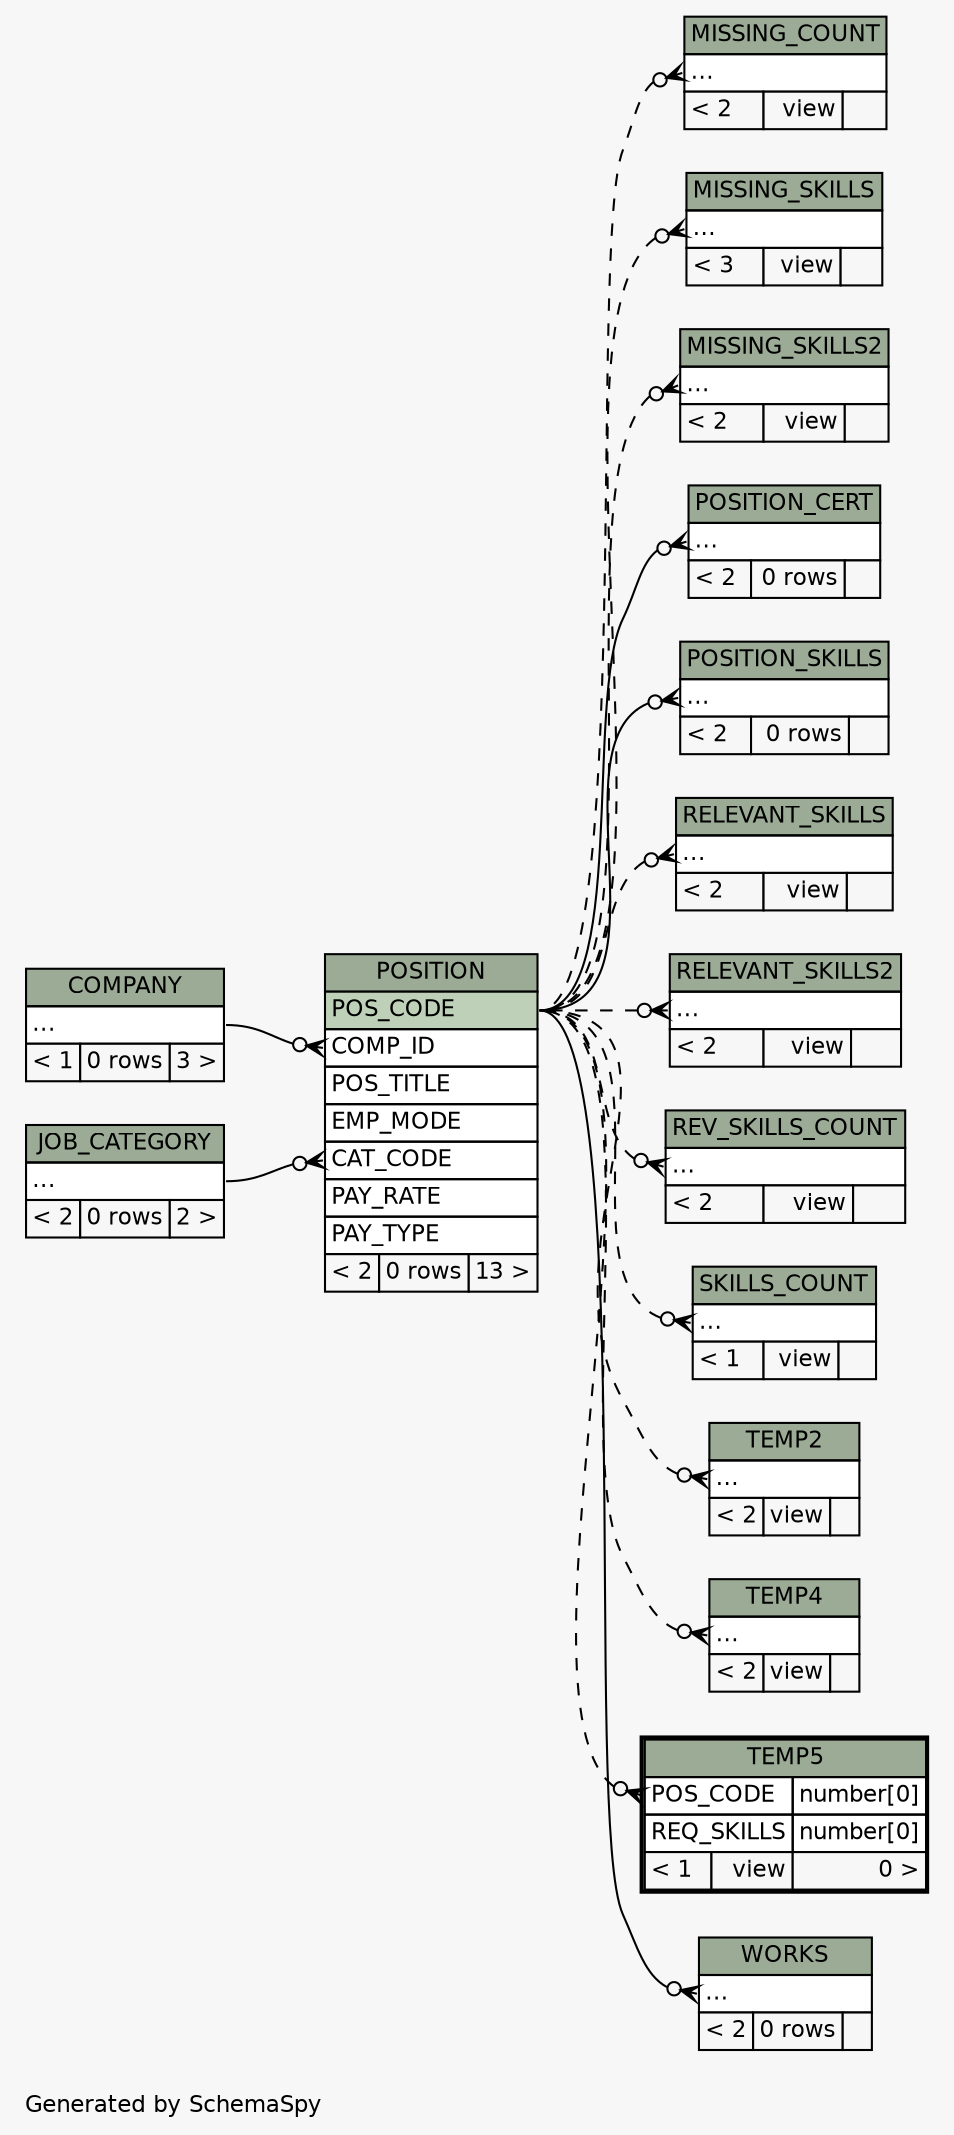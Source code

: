 // dot 2.38.0 on Linux 4.10.0-38-generic
// SchemaSpy rev 590
digraph "impliedTwoDegreesRelationshipsDiagram" {
  graph [
    rankdir="RL"
    bgcolor="#f7f7f7"
    label="\nGenerated by SchemaSpy"
    labeljust="l"
    nodesep="0.18"
    ranksep="0.46"
    fontname="Helvetica"
    fontsize="11"
  ];
  node [
    fontname="Helvetica"
    fontsize="11"
    shape="plaintext"
  ];
  edge [
    arrowsize="0.8"
  ];
  "MISSING_COUNT":"elipses":w -> "POSITION":"POS_CODE":e [arrowhead=none dir=back arrowtail=crowodot style=dashed];
  "MISSING_SKILLS":"elipses":w -> "POSITION":"POS_CODE":e [arrowhead=none dir=back arrowtail=crowodot style=dashed];
  "MISSING_SKILLS2":"elipses":w -> "POSITION":"POS_CODE":e [arrowhead=none dir=back arrowtail=crowodot style=dashed];
  "POSITION":"CAT_CODE":w -> "JOB_CATEGORY":"elipses":e [arrowhead=none dir=back arrowtail=crowodot];
  "POSITION":"COMP_ID":w -> "COMPANY":"elipses":e [arrowhead=none dir=back arrowtail=crowodot];
  "POSITION_CERT":"elipses":w -> "POSITION":"POS_CODE":e [arrowhead=none dir=back arrowtail=crowodot];
  "POSITION_SKILLS":"elipses":w -> "POSITION":"POS_CODE":e [arrowhead=none dir=back arrowtail=crowodot];
  "RELEVANT_SKILLS":"elipses":w -> "POSITION":"POS_CODE":e [arrowhead=none dir=back arrowtail=crowodot style=dashed];
  "RELEVANT_SKILLS2":"elipses":w -> "POSITION":"POS_CODE":e [arrowhead=none dir=back arrowtail=crowodot style=dashed];
  "REV_SKILLS_COUNT":"elipses":w -> "POSITION":"POS_CODE":e [arrowhead=none dir=back arrowtail=crowodot style=dashed];
  "SKILLS_COUNT":"elipses":w -> "POSITION":"POS_CODE":e [arrowhead=none dir=back arrowtail=crowodot style=dashed];
  "TEMP2":"elipses":w -> "POSITION":"POS_CODE":e [arrowhead=none dir=back arrowtail=crowodot style=dashed];
  "TEMP4":"elipses":w -> "POSITION":"POS_CODE":e [arrowhead=none dir=back arrowtail=crowodot style=dashed];
  "TEMP5":"POS_CODE":w -> "POSITION":"POS_CODE":e [arrowhead=none dir=back arrowtail=crowodot style=dashed];
  "WORKS":"elipses":w -> "POSITION":"POS_CODE":e [arrowhead=none dir=back arrowtail=crowodot];
  "COMPANY" [
    label=<
    <TABLE BORDER="0" CELLBORDER="1" CELLSPACING="0" BGCOLOR="#ffffff">
      <TR><TD COLSPAN="3" BGCOLOR="#9bab96" ALIGN="CENTER">COMPANY</TD></TR>
      <TR><TD PORT="elipses" COLSPAN="3" ALIGN="LEFT">...</TD></TR>
      <TR><TD ALIGN="LEFT" BGCOLOR="#f7f7f7">&lt; 1</TD><TD ALIGN="RIGHT" BGCOLOR="#f7f7f7">0 rows</TD><TD ALIGN="RIGHT" BGCOLOR="#f7f7f7">3 &gt;</TD></TR>
    </TABLE>>
    URL="COMPANY.html"
    tooltip="COMPANY"
  ];
  "JOB_CATEGORY" [
    label=<
    <TABLE BORDER="0" CELLBORDER="1" CELLSPACING="0" BGCOLOR="#ffffff">
      <TR><TD COLSPAN="3" BGCOLOR="#9bab96" ALIGN="CENTER">JOB_CATEGORY</TD></TR>
      <TR><TD PORT="elipses" COLSPAN="3" ALIGN="LEFT">...</TD></TR>
      <TR><TD ALIGN="LEFT" BGCOLOR="#f7f7f7">&lt; 2</TD><TD ALIGN="RIGHT" BGCOLOR="#f7f7f7">0 rows</TD><TD ALIGN="RIGHT" BGCOLOR="#f7f7f7">2 &gt;</TD></TR>
    </TABLE>>
    URL="JOB_CATEGORY.html"
    tooltip="JOB_CATEGORY"
  ];
  "MISSING_COUNT" [
    label=<
    <TABLE BORDER="0" CELLBORDER="1" CELLSPACING="0" BGCOLOR="#ffffff">
      <TR><TD COLSPAN="3" BGCOLOR="#9bab96" ALIGN="CENTER">MISSING_COUNT</TD></TR>
      <TR><TD PORT="elipses" COLSPAN="3" ALIGN="LEFT">...</TD></TR>
      <TR><TD ALIGN="LEFT" BGCOLOR="#f7f7f7">&lt; 2</TD><TD ALIGN="RIGHT" BGCOLOR="#f7f7f7">view</TD><TD ALIGN="RIGHT" BGCOLOR="#f7f7f7">  </TD></TR>
    </TABLE>>
    URL="MISSING_COUNT.html"
    tooltip="MISSING_COUNT"
  ];
  "MISSING_SKILLS" [
    label=<
    <TABLE BORDER="0" CELLBORDER="1" CELLSPACING="0" BGCOLOR="#ffffff">
      <TR><TD COLSPAN="3" BGCOLOR="#9bab96" ALIGN="CENTER">MISSING_SKILLS</TD></TR>
      <TR><TD PORT="elipses" COLSPAN="3" ALIGN="LEFT">...</TD></TR>
      <TR><TD ALIGN="LEFT" BGCOLOR="#f7f7f7">&lt; 3</TD><TD ALIGN="RIGHT" BGCOLOR="#f7f7f7">view</TD><TD ALIGN="RIGHT" BGCOLOR="#f7f7f7">  </TD></TR>
    </TABLE>>
    URL="MISSING_SKILLS.html"
    tooltip="MISSING_SKILLS"
  ];
  "MISSING_SKILLS2" [
    label=<
    <TABLE BORDER="0" CELLBORDER="1" CELLSPACING="0" BGCOLOR="#ffffff">
      <TR><TD COLSPAN="3" BGCOLOR="#9bab96" ALIGN="CENTER">MISSING_SKILLS2</TD></TR>
      <TR><TD PORT="elipses" COLSPAN="3" ALIGN="LEFT">...</TD></TR>
      <TR><TD ALIGN="LEFT" BGCOLOR="#f7f7f7">&lt; 2</TD><TD ALIGN="RIGHT" BGCOLOR="#f7f7f7">view</TD><TD ALIGN="RIGHT" BGCOLOR="#f7f7f7">  </TD></TR>
    </TABLE>>
    URL="MISSING_SKILLS2.html"
    tooltip="MISSING_SKILLS2"
  ];
  "POSITION" [
    label=<
    <TABLE BORDER="0" CELLBORDER="1" CELLSPACING="0" BGCOLOR="#ffffff">
      <TR><TD COLSPAN="3" BGCOLOR="#9bab96" ALIGN="CENTER">POSITION</TD></TR>
      <TR><TD PORT="POS_CODE" COLSPAN="3" BGCOLOR="#bed1b8" ALIGN="LEFT">POS_CODE</TD></TR>
      <TR><TD PORT="COMP_ID" COLSPAN="3" ALIGN="LEFT">COMP_ID</TD></TR>
      <TR><TD PORT="POS_TITLE" COLSPAN="3" ALIGN="LEFT">POS_TITLE</TD></TR>
      <TR><TD PORT="EMP_MODE" COLSPAN="3" ALIGN="LEFT">EMP_MODE</TD></TR>
      <TR><TD PORT="CAT_CODE" COLSPAN="3" ALIGN="LEFT">CAT_CODE</TD></TR>
      <TR><TD PORT="PAY_RATE" COLSPAN="3" ALIGN="LEFT">PAY_RATE</TD></TR>
      <TR><TD PORT="PAY_TYPE" COLSPAN="3" ALIGN="LEFT">PAY_TYPE</TD></TR>
      <TR><TD ALIGN="LEFT" BGCOLOR="#f7f7f7">&lt; 2</TD><TD ALIGN="RIGHT" BGCOLOR="#f7f7f7">0 rows</TD><TD ALIGN="RIGHT" BGCOLOR="#f7f7f7">13 &gt;</TD></TR>
    </TABLE>>
    URL="POSITION.html"
    tooltip="POSITION"
  ];
  "POSITION_CERT" [
    label=<
    <TABLE BORDER="0" CELLBORDER="1" CELLSPACING="0" BGCOLOR="#ffffff">
      <TR><TD COLSPAN="3" BGCOLOR="#9bab96" ALIGN="CENTER">POSITION_CERT</TD></TR>
      <TR><TD PORT="elipses" COLSPAN="3" ALIGN="LEFT">...</TD></TR>
      <TR><TD ALIGN="LEFT" BGCOLOR="#f7f7f7">&lt; 2</TD><TD ALIGN="RIGHT" BGCOLOR="#f7f7f7">0 rows</TD><TD ALIGN="RIGHT" BGCOLOR="#f7f7f7">  </TD></TR>
    </TABLE>>
    URL="POSITION_CERT.html"
    tooltip="POSITION_CERT"
  ];
  "POSITION_SKILLS" [
    label=<
    <TABLE BORDER="0" CELLBORDER="1" CELLSPACING="0" BGCOLOR="#ffffff">
      <TR><TD COLSPAN="3" BGCOLOR="#9bab96" ALIGN="CENTER">POSITION_SKILLS</TD></TR>
      <TR><TD PORT="elipses" COLSPAN="3" ALIGN="LEFT">...</TD></TR>
      <TR><TD ALIGN="LEFT" BGCOLOR="#f7f7f7">&lt; 2</TD><TD ALIGN="RIGHT" BGCOLOR="#f7f7f7">0 rows</TD><TD ALIGN="RIGHT" BGCOLOR="#f7f7f7">  </TD></TR>
    </TABLE>>
    URL="POSITION_SKILLS.html"
    tooltip="POSITION_SKILLS"
  ];
  "RELEVANT_SKILLS" [
    label=<
    <TABLE BORDER="0" CELLBORDER="1" CELLSPACING="0" BGCOLOR="#ffffff">
      <TR><TD COLSPAN="3" BGCOLOR="#9bab96" ALIGN="CENTER">RELEVANT_SKILLS</TD></TR>
      <TR><TD PORT="elipses" COLSPAN="3" ALIGN="LEFT">...</TD></TR>
      <TR><TD ALIGN="LEFT" BGCOLOR="#f7f7f7">&lt; 2</TD><TD ALIGN="RIGHT" BGCOLOR="#f7f7f7">view</TD><TD ALIGN="RIGHT" BGCOLOR="#f7f7f7">  </TD></TR>
    </TABLE>>
    URL="RELEVANT_SKILLS.html"
    tooltip="RELEVANT_SKILLS"
  ];
  "RELEVANT_SKILLS2" [
    label=<
    <TABLE BORDER="0" CELLBORDER="1" CELLSPACING="0" BGCOLOR="#ffffff">
      <TR><TD COLSPAN="3" BGCOLOR="#9bab96" ALIGN="CENTER">RELEVANT_SKILLS2</TD></TR>
      <TR><TD PORT="elipses" COLSPAN="3" ALIGN="LEFT">...</TD></TR>
      <TR><TD ALIGN="LEFT" BGCOLOR="#f7f7f7">&lt; 2</TD><TD ALIGN="RIGHT" BGCOLOR="#f7f7f7">view</TD><TD ALIGN="RIGHT" BGCOLOR="#f7f7f7">  </TD></TR>
    </TABLE>>
    URL="RELEVANT_SKILLS2.html"
    tooltip="RELEVANT_SKILLS2"
  ];
  "REV_SKILLS_COUNT" [
    label=<
    <TABLE BORDER="0" CELLBORDER="1" CELLSPACING="0" BGCOLOR="#ffffff">
      <TR><TD COLSPAN="3" BGCOLOR="#9bab96" ALIGN="CENTER">REV_SKILLS_COUNT</TD></TR>
      <TR><TD PORT="elipses" COLSPAN="3" ALIGN="LEFT">...</TD></TR>
      <TR><TD ALIGN="LEFT" BGCOLOR="#f7f7f7">&lt; 2</TD><TD ALIGN="RIGHT" BGCOLOR="#f7f7f7">view</TD><TD ALIGN="RIGHT" BGCOLOR="#f7f7f7">  </TD></TR>
    </TABLE>>
    URL="REV_SKILLS_COUNT.html"
    tooltip="REV_SKILLS_COUNT"
  ];
  "SKILLS_COUNT" [
    label=<
    <TABLE BORDER="0" CELLBORDER="1" CELLSPACING="0" BGCOLOR="#ffffff">
      <TR><TD COLSPAN="3" BGCOLOR="#9bab96" ALIGN="CENTER">SKILLS_COUNT</TD></TR>
      <TR><TD PORT="elipses" COLSPAN="3" ALIGN="LEFT">...</TD></TR>
      <TR><TD ALIGN="LEFT" BGCOLOR="#f7f7f7">&lt; 1</TD><TD ALIGN="RIGHT" BGCOLOR="#f7f7f7">view</TD><TD ALIGN="RIGHT" BGCOLOR="#f7f7f7">  </TD></TR>
    </TABLE>>
    URL="SKILLS_COUNT.html"
    tooltip="SKILLS_COUNT"
  ];
  "TEMP2" [
    label=<
    <TABLE BORDER="0" CELLBORDER="1" CELLSPACING="0" BGCOLOR="#ffffff">
      <TR><TD COLSPAN="3" BGCOLOR="#9bab96" ALIGN="CENTER">TEMP2</TD></TR>
      <TR><TD PORT="elipses" COLSPAN="3" ALIGN="LEFT">...</TD></TR>
      <TR><TD ALIGN="LEFT" BGCOLOR="#f7f7f7">&lt; 2</TD><TD ALIGN="RIGHT" BGCOLOR="#f7f7f7">view</TD><TD ALIGN="RIGHT" BGCOLOR="#f7f7f7">  </TD></TR>
    </TABLE>>
    URL="TEMP2.html"
    tooltip="TEMP2"
  ];
  "TEMP4" [
    label=<
    <TABLE BORDER="0" CELLBORDER="1" CELLSPACING="0" BGCOLOR="#ffffff">
      <TR><TD COLSPAN="3" BGCOLOR="#9bab96" ALIGN="CENTER">TEMP4</TD></TR>
      <TR><TD PORT="elipses" COLSPAN="3" ALIGN="LEFT">...</TD></TR>
      <TR><TD ALIGN="LEFT" BGCOLOR="#f7f7f7">&lt; 2</TD><TD ALIGN="RIGHT" BGCOLOR="#f7f7f7">view</TD><TD ALIGN="RIGHT" BGCOLOR="#f7f7f7">  </TD></TR>
    </TABLE>>
    URL="TEMP4.html"
    tooltip="TEMP4"
  ];
  "TEMP5" [
    label=<
    <TABLE BORDER="2" CELLBORDER="1" CELLSPACING="0" BGCOLOR="#ffffff">
      <TR><TD COLSPAN="3" BGCOLOR="#9bab96" ALIGN="CENTER">TEMP5</TD></TR>
      <TR><TD PORT="POS_CODE" COLSPAN="2" ALIGN="LEFT">POS_CODE</TD><TD PORT="POS_CODE.type" ALIGN="LEFT">number[0]</TD></TR>
      <TR><TD PORT="REQ_SKILLS" COLSPAN="2" ALIGN="LEFT">REQ_SKILLS</TD><TD PORT="REQ_SKILLS.type" ALIGN="LEFT">number[0]</TD></TR>
      <TR><TD ALIGN="LEFT" BGCOLOR="#f7f7f7">&lt; 1</TD><TD ALIGN="RIGHT" BGCOLOR="#f7f7f7">view</TD><TD ALIGN="RIGHT" BGCOLOR="#f7f7f7">0 &gt;</TD></TR>
    </TABLE>>
    URL="TEMP5.html"
    tooltip="TEMP5"
  ];
  "WORKS" [
    label=<
    <TABLE BORDER="0" CELLBORDER="1" CELLSPACING="0" BGCOLOR="#ffffff">
      <TR><TD COLSPAN="3" BGCOLOR="#9bab96" ALIGN="CENTER">WORKS</TD></TR>
      <TR><TD PORT="elipses" COLSPAN="3" ALIGN="LEFT">...</TD></TR>
      <TR><TD ALIGN="LEFT" BGCOLOR="#f7f7f7">&lt; 2</TD><TD ALIGN="RIGHT" BGCOLOR="#f7f7f7">0 rows</TD><TD ALIGN="RIGHT" BGCOLOR="#f7f7f7">  </TD></TR>
    </TABLE>>
    URL="WORKS.html"
    tooltip="WORKS"
  ];
}
